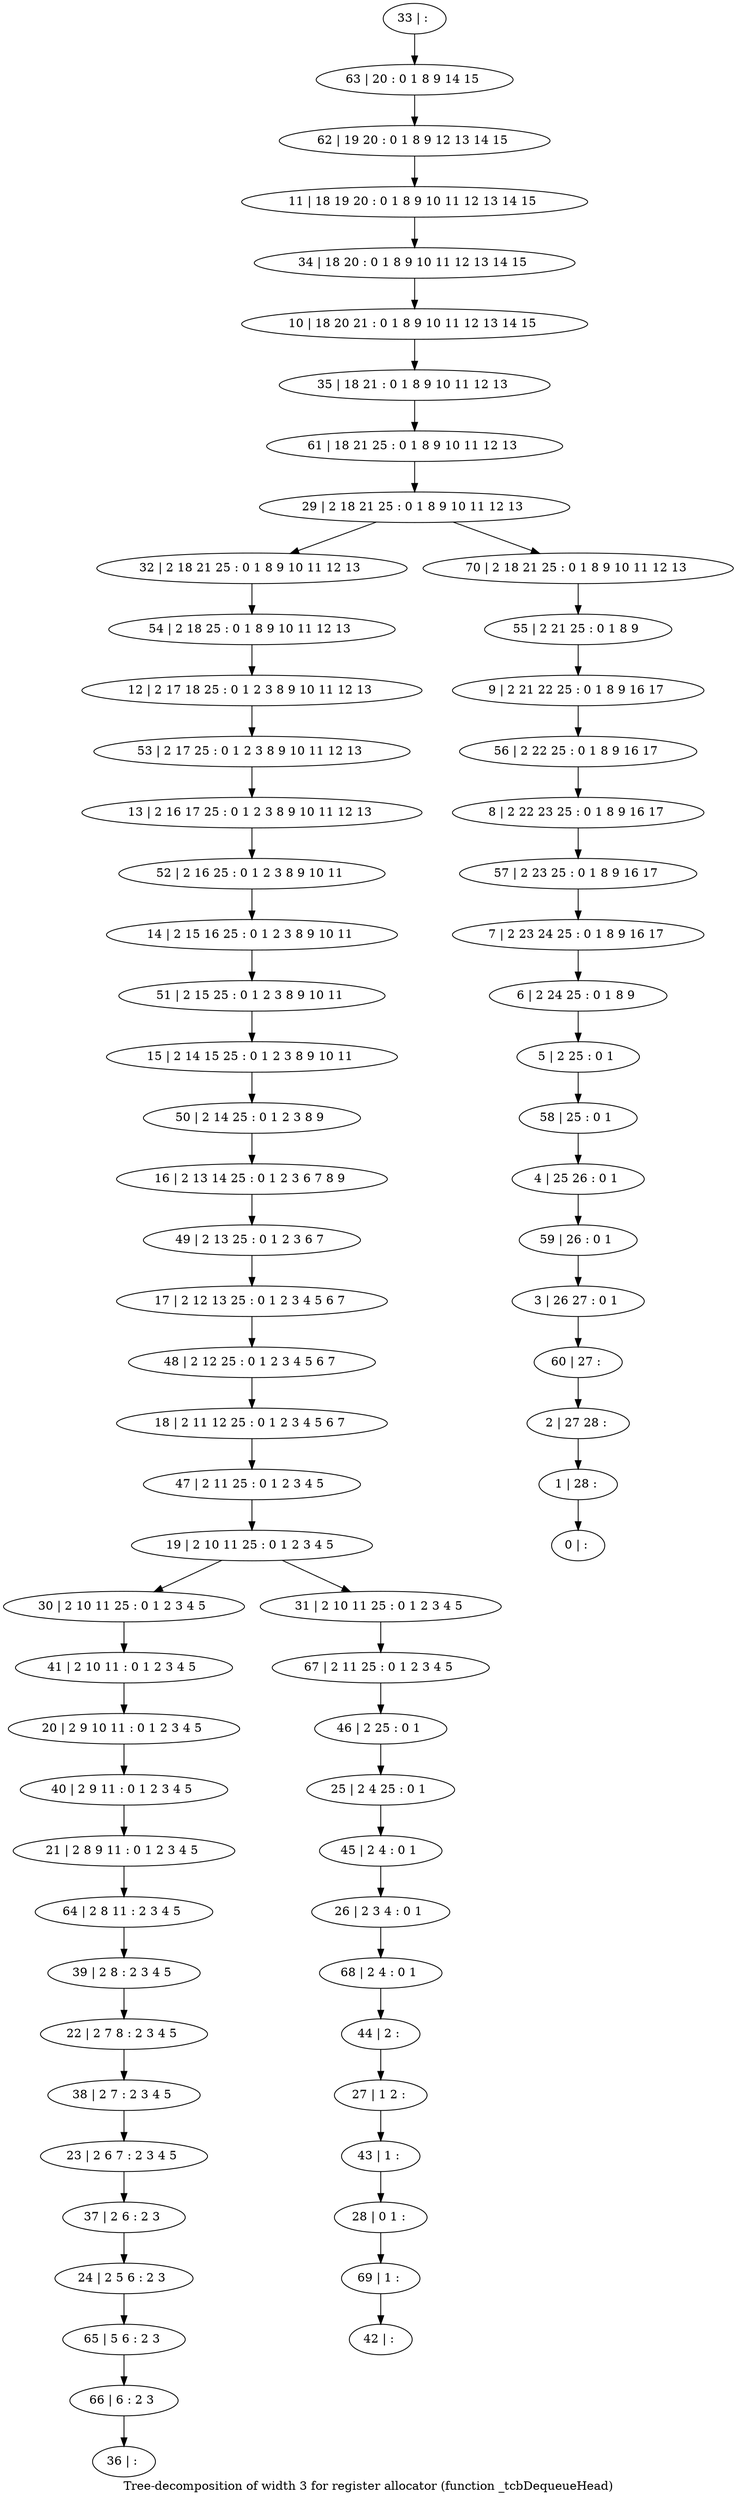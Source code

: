 digraph G {
graph [label="Tree-decomposition of width 3 for register allocator (function _tcbDequeueHead)"]
0[label="0 | : "];
1[label="1 | 28 : "];
2[label="2 | 27 28 : "];
3[label="3 | 26 27 : 0 1 "];
4[label="4 | 25 26 : 0 1 "];
5[label="5 | 2 25 : 0 1 "];
6[label="6 | 2 24 25 : 0 1 8 9 "];
7[label="7 | 2 23 24 25 : 0 1 8 9 16 17 "];
8[label="8 | 2 22 23 25 : 0 1 8 9 16 17 "];
9[label="9 | 2 21 22 25 : 0 1 8 9 16 17 "];
10[label="10 | 18 20 21 : 0 1 8 9 10 11 12 13 14 15 "];
11[label="11 | 18 19 20 : 0 1 8 9 10 11 12 13 14 15 "];
12[label="12 | 2 17 18 25 : 0 1 2 3 8 9 10 11 12 13 "];
13[label="13 | 2 16 17 25 : 0 1 2 3 8 9 10 11 12 13 "];
14[label="14 | 2 15 16 25 : 0 1 2 3 8 9 10 11 "];
15[label="15 | 2 14 15 25 : 0 1 2 3 8 9 10 11 "];
16[label="16 | 2 13 14 25 : 0 1 2 3 6 7 8 9 "];
17[label="17 | 2 12 13 25 : 0 1 2 3 4 5 6 7 "];
18[label="18 | 2 11 12 25 : 0 1 2 3 4 5 6 7 "];
19[label="19 | 2 10 11 25 : 0 1 2 3 4 5 "];
20[label="20 | 2 9 10 11 : 0 1 2 3 4 5 "];
21[label="21 | 2 8 9 11 : 0 1 2 3 4 5 "];
22[label="22 | 2 7 8 : 2 3 4 5 "];
23[label="23 | 2 6 7 : 2 3 4 5 "];
24[label="24 | 2 5 6 : 2 3 "];
25[label="25 | 2 4 25 : 0 1 "];
26[label="26 | 2 3 4 : 0 1 "];
27[label="27 | 1 2 : "];
28[label="28 | 0 1 : "];
29[label="29 | 2 18 21 25 : 0 1 8 9 10 11 12 13 "];
30[label="30 | 2 10 11 25 : 0 1 2 3 4 5 "];
31[label="31 | 2 10 11 25 : 0 1 2 3 4 5 "];
32[label="32 | 2 18 21 25 : 0 1 8 9 10 11 12 13 "];
33[label="33 | : "];
34[label="34 | 18 20 : 0 1 8 9 10 11 12 13 14 15 "];
35[label="35 | 18 21 : 0 1 8 9 10 11 12 13 "];
36[label="36 | : "];
37[label="37 | 2 6 : 2 3 "];
38[label="38 | 2 7 : 2 3 4 5 "];
39[label="39 | 2 8 : 2 3 4 5 "];
40[label="40 | 2 9 11 : 0 1 2 3 4 5 "];
41[label="41 | 2 10 11 : 0 1 2 3 4 5 "];
42[label="42 | : "];
43[label="43 | 1 : "];
44[label="44 | 2 : "];
45[label="45 | 2 4 : 0 1 "];
46[label="46 | 2 25 : 0 1 "];
47[label="47 | 2 11 25 : 0 1 2 3 4 5 "];
48[label="48 | 2 12 25 : 0 1 2 3 4 5 6 7 "];
49[label="49 | 2 13 25 : 0 1 2 3 6 7 "];
50[label="50 | 2 14 25 : 0 1 2 3 8 9 "];
51[label="51 | 2 15 25 : 0 1 2 3 8 9 10 11 "];
52[label="52 | 2 16 25 : 0 1 2 3 8 9 10 11 "];
53[label="53 | 2 17 25 : 0 1 2 3 8 9 10 11 12 13 "];
54[label="54 | 2 18 25 : 0 1 8 9 10 11 12 13 "];
55[label="55 | 2 21 25 : 0 1 8 9 "];
56[label="56 | 2 22 25 : 0 1 8 9 16 17 "];
57[label="57 | 2 23 25 : 0 1 8 9 16 17 "];
58[label="58 | 25 : 0 1 "];
59[label="59 | 26 : 0 1 "];
60[label="60 | 27 : "];
61[label="61 | 18 21 25 : 0 1 8 9 10 11 12 13 "];
62[label="62 | 19 20 : 0 1 8 9 12 13 14 15 "];
63[label="63 | 20 : 0 1 8 9 14 15 "];
64[label="64 | 2 8 11 : 2 3 4 5 "];
65[label="65 | 5 6 : 2 3 "];
66[label="66 | 6 : 2 3 "];
67[label="67 | 2 11 25 : 0 1 2 3 4 5 "];
68[label="68 | 2 4 : 0 1 "];
69[label="69 | 1 : "];
70[label="70 | 2 18 21 25 : 0 1 8 9 10 11 12 13 "];
19->30 ;
19->31 ;
37->24 ;
23->37 ;
38->23 ;
22->38 ;
39->22 ;
40->21 ;
20->40 ;
41->20 ;
30->41 ;
43->28 ;
27->43 ;
44->27 ;
45->26 ;
25->45 ;
46->25 ;
47->19 ;
18->47 ;
48->18 ;
17->48 ;
49->17 ;
16->49 ;
50->16 ;
15->50 ;
51->15 ;
14->51 ;
52->14 ;
13->52 ;
53->13 ;
12->53 ;
54->12 ;
32->54 ;
64->39 ;
21->64 ;
24->65 ;
66->36 ;
65->66 ;
67->46 ;
31->67 ;
68->44 ;
26->68 ;
69->42 ;
28->69 ;
33->63 ;
63->62 ;
62->11 ;
11->34 ;
34->10 ;
10->35 ;
35->61 ;
61->29 ;
55->9 ;
9->56 ;
56->8 ;
8->57 ;
57->7 ;
7->6 ;
6->5 ;
5->58 ;
58->4 ;
4->59 ;
59->3 ;
3->60 ;
60->2 ;
2->1 ;
1->0 ;
70->55 ;
29->32 ;
29->70 ;
}
